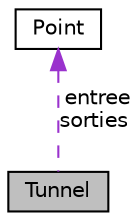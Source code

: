 digraph "Tunnel"
{
  edge [fontname="Helvetica",fontsize="10",labelfontname="Helvetica",labelfontsize="10"];
  node [fontname="Helvetica",fontsize="10",shape=record];
  Node1 [label="Tunnel",height=0.2,width=0.4,color="black", fillcolor="grey75", style="filled", fontcolor="black"];
  Node2 -> Node1 [dir="back",color="darkorchid3",fontsize="10",style="dashed",label=" entree\nsorties" ];
  Node2 [label="Point",height=0.2,width=0.4,color="black", fillcolor="white", style="filled",URL="$struct_point.html"];
}
